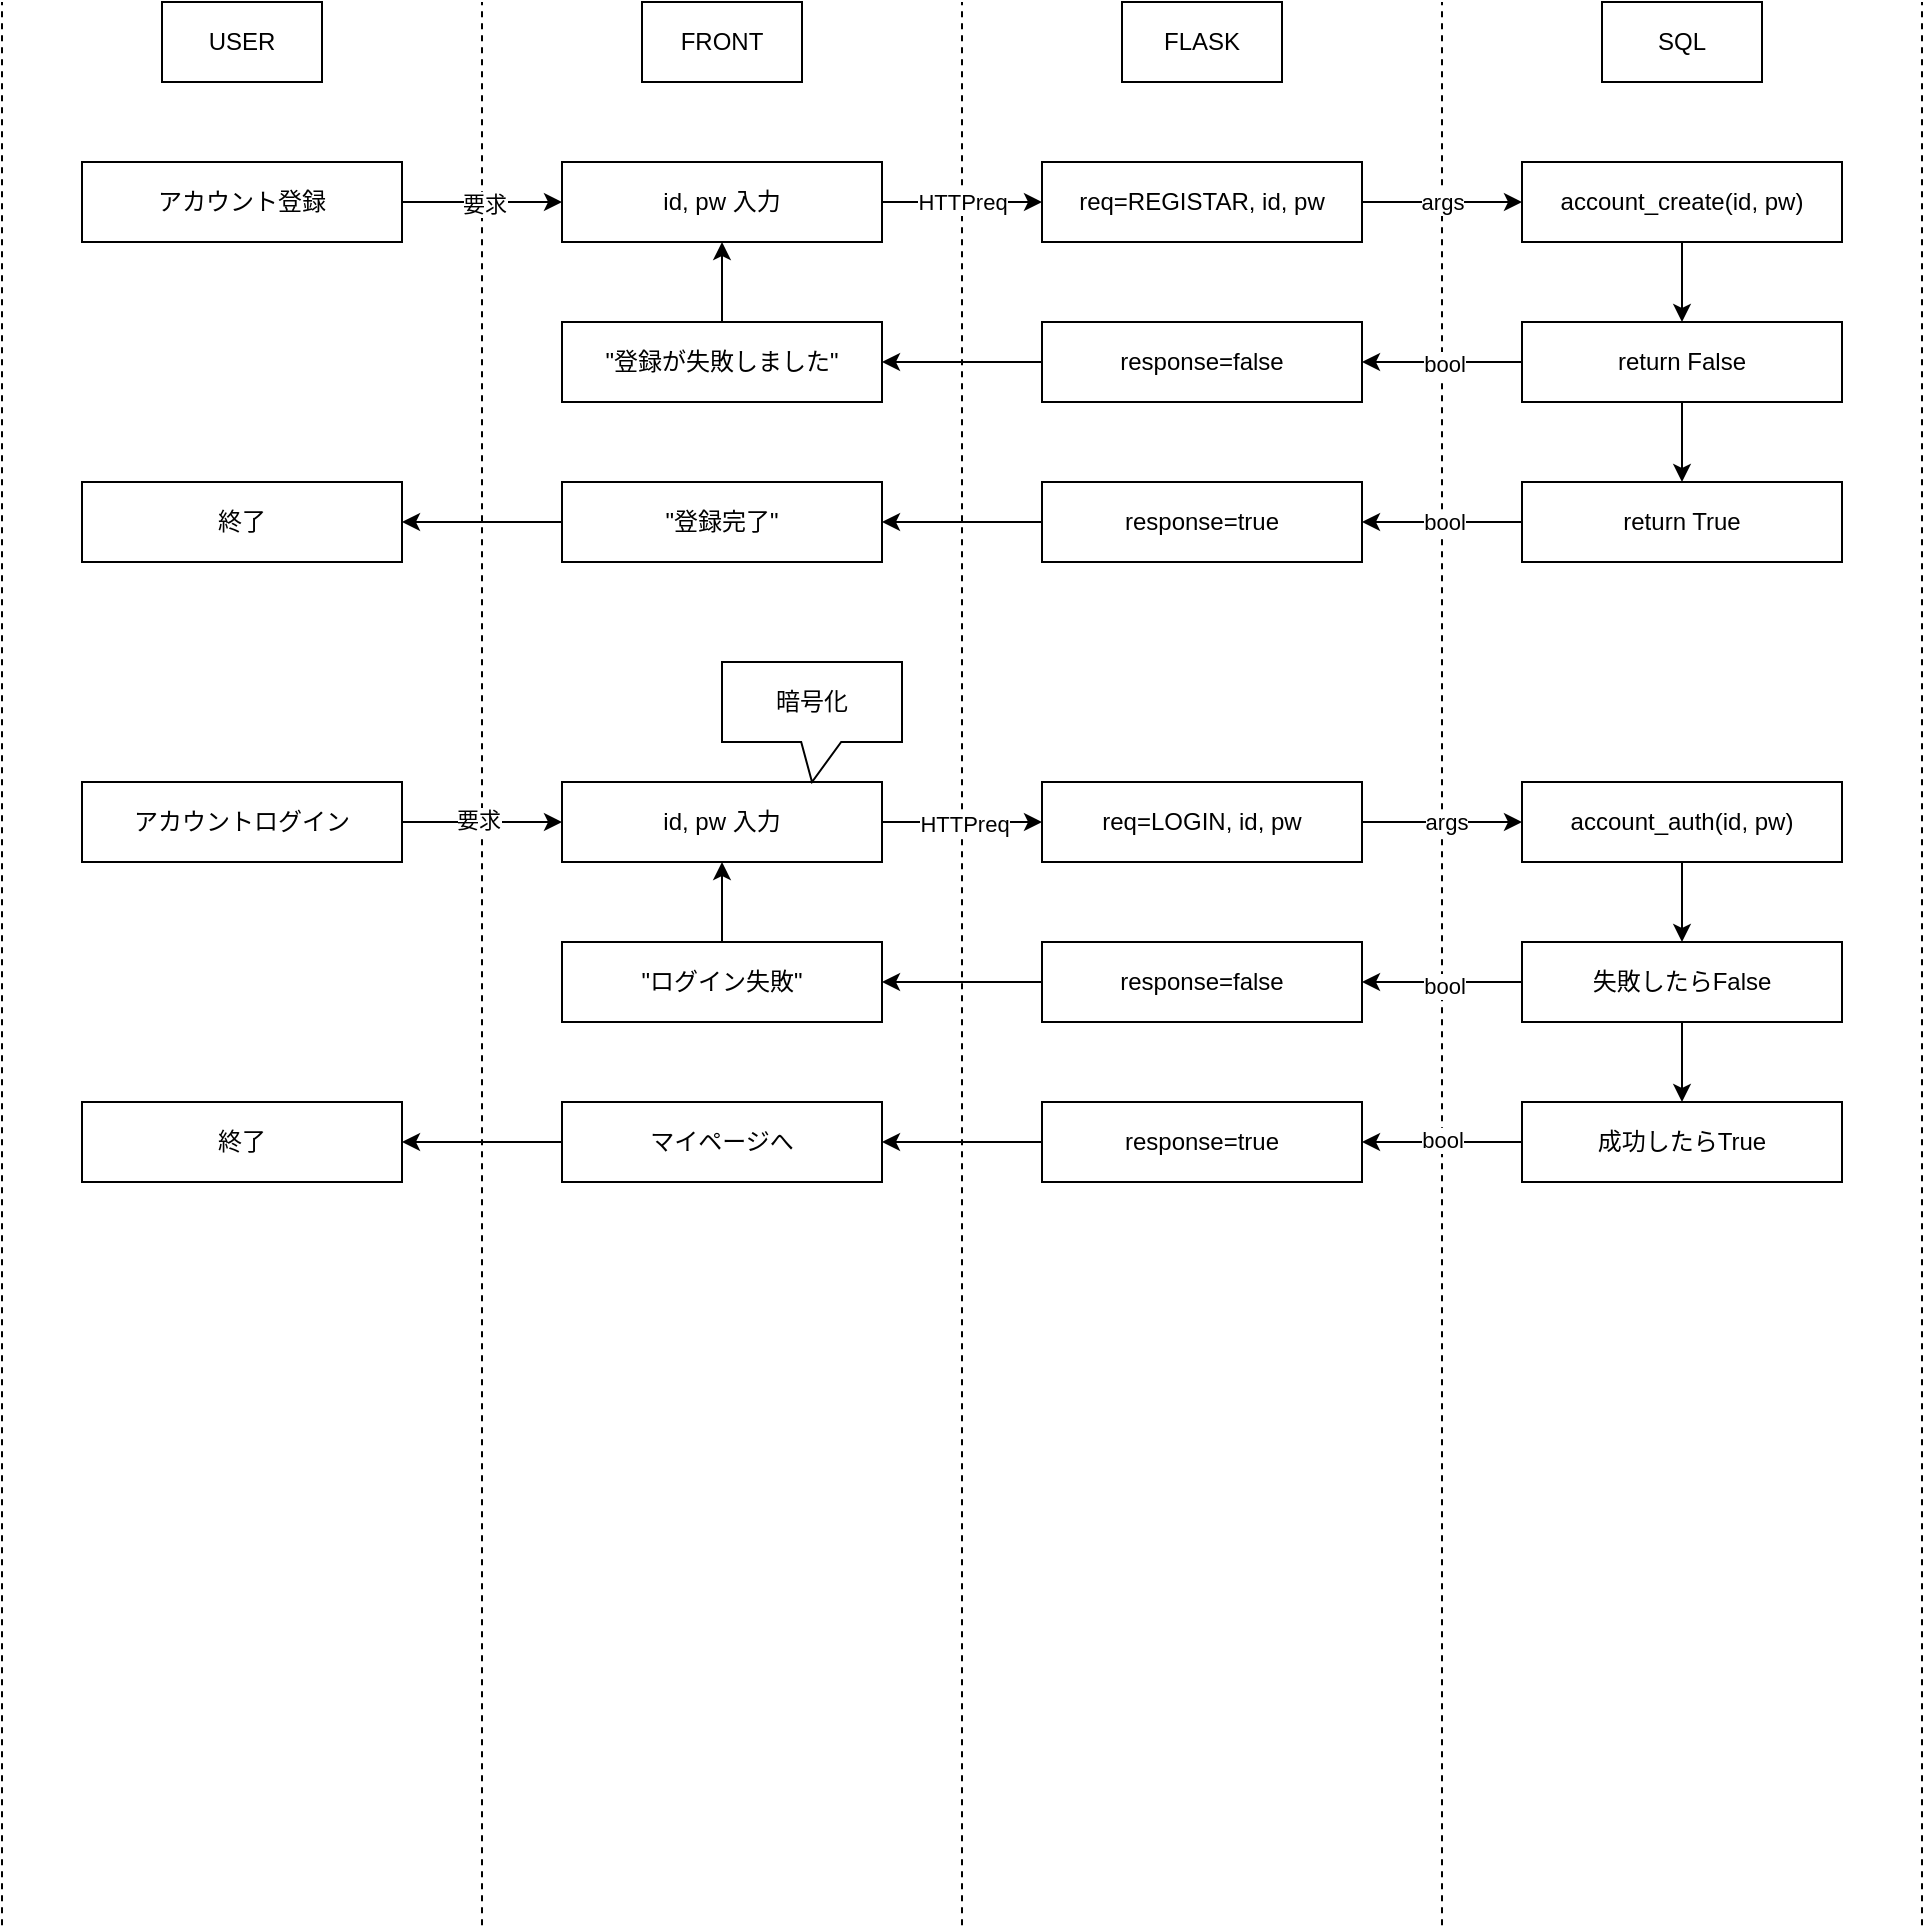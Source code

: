 <mxfile>
    <diagram id="RCrHbyF3RbZd7d3PuhrW" name="ページ1">
        <mxGraphModel dx="909" dy="797" grid="1" gridSize="10" guides="1" tooltips="1" connect="1" arrows="1" fold="1" page="1" pageScale="1" pageWidth="850" pageHeight="1100" math="0" shadow="0">
            <root>
                <mxCell id="0"/>
                <mxCell id="1" parent="0"/>
                <mxCell id="2" value="FRONT" style="rounded=0;whiteSpace=wrap;html=1;" vertex="1" parent="1">
                    <mxGeometry x="320" width="80" height="40" as="geometry"/>
                </mxCell>
                <mxCell id="3" value="" style="endArrow=none;dashed=1;html=1;" edge="1" parent="1">
                    <mxGeometry width="50" height="50" relative="1" as="geometry">
                        <mxPoint x="240" y="961.6" as="sourcePoint"/>
                        <mxPoint x="240" as="targetPoint"/>
                    </mxGeometry>
                </mxCell>
                <mxCell id="4" value="" style="endArrow=none;dashed=1;html=1;" edge="1" parent="1">
                    <mxGeometry width="50" height="50" relative="1" as="geometry">
                        <mxPoint x="480" y="961.6" as="sourcePoint"/>
                        <mxPoint x="480" as="targetPoint"/>
                    </mxGeometry>
                </mxCell>
                <mxCell id="5" value="" style="endArrow=none;dashed=1;html=1;" edge="1" parent="1">
                    <mxGeometry width="50" height="50" relative="1" as="geometry">
                        <mxPoint x="720" y="961.6" as="sourcePoint"/>
                        <mxPoint x="720" as="targetPoint"/>
                    </mxGeometry>
                </mxCell>
                <mxCell id="6" value="FLASK" style="rounded=0;whiteSpace=wrap;html=1;" vertex="1" parent="1">
                    <mxGeometry x="560" width="80" height="40" as="geometry"/>
                </mxCell>
                <mxCell id="7" value="SQL" style="rounded=0;whiteSpace=wrap;html=1;" vertex="1" parent="1">
                    <mxGeometry x="800" width="80" height="40" as="geometry"/>
                </mxCell>
                <mxCell id="8" value="" style="endArrow=none;dashed=1;html=1;" edge="1" parent="1">
                    <mxGeometry width="50" height="50" relative="1" as="geometry">
                        <mxPoint y="961.6" as="sourcePoint"/>
                        <mxPoint as="targetPoint"/>
                    </mxGeometry>
                </mxCell>
                <mxCell id="11" value="" style="endArrow=none;dashed=1;html=1;" edge="1" parent="1">
                    <mxGeometry width="50" height="50" relative="1" as="geometry">
                        <mxPoint x="960" y="961.6" as="sourcePoint"/>
                        <mxPoint x="960" as="targetPoint"/>
                    </mxGeometry>
                </mxCell>
                <mxCell id="12" value="USER" style="rounded=0;whiteSpace=wrap;html=1;" vertex="1" parent="1">
                    <mxGeometry x="80" width="80" height="40" as="geometry"/>
                </mxCell>
                <mxCell id="21" value="" style="edgeStyle=none;html=1;" edge="1" parent="1" source="13" target="18">
                    <mxGeometry relative="1" as="geometry"/>
                </mxCell>
                <mxCell id="26" value="要求" style="edgeLabel;html=1;align=center;verticalAlign=middle;resizable=0;points=[];" vertex="1" connectable="0" parent="21">
                    <mxGeometry x="0.025" y="-1" relative="1" as="geometry">
                        <mxPoint as="offset"/>
                    </mxGeometry>
                </mxCell>
                <mxCell id="13" value="アカウント登録" style="rounded=0;whiteSpace=wrap;html=1;" vertex="1" parent="1">
                    <mxGeometry x="40" y="80" width="160" height="40" as="geometry"/>
                </mxCell>
                <mxCell id="23" value="" style="edgeStyle=none;html=1;" edge="1" parent="1" source="18" target="22">
                    <mxGeometry relative="1" as="geometry"/>
                </mxCell>
                <mxCell id="27" value="HTTPreq" style="edgeLabel;html=1;align=center;verticalAlign=middle;resizable=0;points=[];" vertex="1" connectable="0" parent="23">
                    <mxGeometry y="1" relative="1" as="geometry">
                        <mxPoint y="1" as="offset"/>
                    </mxGeometry>
                </mxCell>
                <mxCell id="18" value="id, pw 入力" style="rounded=0;whiteSpace=wrap;html=1;" vertex="1" parent="1">
                    <mxGeometry x="280" y="80" width="160" height="40" as="geometry"/>
                </mxCell>
                <mxCell id="25" value="" style="edgeStyle=none;html=1;" edge="1" parent="1" source="22" target="24">
                    <mxGeometry relative="1" as="geometry"/>
                </mxCell>
                <mxCell id="47" value="args" style="edgeLabel;html=1;align=center;verticalAlign=middle;resizable=0;points=[];" vertex="1" connectable="0" parent="25">
                    <mxGeometry relative="1" as="geometry">
                        <mxPoint as="offset"/>
                    </mxGeometry>
                </mxCell>
                <mxCell id="22" value="req=REGISTAR, id, pw" style="rounded=0;whiteSpace=wrap;html=1;" vertex="1" parent="1">
                    <mxGeometry x="520" y="80" width="160" height="40" as="geometry"/>
                </mxCell>
                <mxCell id="29" value="" style="edgeStyle=none;html=1;" edge="1" parent="1" source="24" target="28">
                    <mxGeometry relative="1" as="geometry"/>
                </mxCell>
                <mxCell id="24" value="account_create(id, pw)" style="rounded=0;whiteSpace=wrap;html=1;" vertex="1" parent="1">
                    <mxGeometry x="760" y="80" width="160" height="40" as="geometry"/>
                </mxCell>
                <mxCell id="31" value="" style="edgeStyle=none;html=1;" edge="1" parent="1" source="28" target="30">
                    <mxGeometry relative="1" as="geometry"/>
                </mxCell>
                <mxCell id="45" value="bool" style="edgeLabel;html=1;align=center;verticalAlign=middle;resizable=0;points=[];" vertex="1" connectable="0" parent="31">
                    <mxGeometry x="-0.025" y="1" relative="1" as="geometry">
                        <mxPoint as="offset"/>
                    </mxGeometry>
                </mxCell>
                <mxCell id="35" value="" style="edgeStyle=none;html=1;" edge="1" parent="1" source="28" target="34">
                    <mxGeometry relative="1" as="geometry"/>
                </mxCell>
                <mxCell id="28" value="return False" style="rounded=0;whiteSpace=wrap;html=1;" vertex="1" parent="1">
                    <mxGeometry x="760" y="160" width="160" height="40" as="geometry"/>
                </mxCell>
                <mxCell id="33" value="" style="edgeStyle=none;html=1;" edge="1" parent="1" source="30" target="32">
                    <mxGeometry relative="1" as="geometry"/>
                </mxCell>
                <mxCell id="30" value="response=false" style="rounded=0;whiteSpace=wrap;html=1;" vertex="1" parent="1">
                    <mxGeometry x="520" y="160" width="160" height="40" as="geometry"/>
                </mxCell>
                <mxCell id="40" value="" style="edgeStyle=none;html=1;" edge="1" parent="1" source="32" target="18">
                    <mxGeometry relative="1" as="geometry"/>
                </mxCell>
                <mxCell id="32" value="&quot;登録が失敗しました&quot;" style="rounded=0;whiteSpace=wrap;html=1;" vertex="1" parent="1">
                    <mxGeometry x="280" y="160" width="160" height="40" as="geometry"/>
                </mxCell>
                <mxCell id="37" value="" style="edgeStyle=none;html=1;" edge="1" parent="1" source="34" target="36">
                    <mxGeometry relative="1" as="geometry"/>
                </mxCell>
                <mxCell id="46" value="bool" style="edgeLabel;html=1;align=center;verticalAlign=middle;resizable=0;points=[];" vertex="1" connectable="0" parent="37">
                    <mxGeometry x="-0.025" relative="1" as="geometry">
                        <mxPoint as="offset"/>
                    </mxGeometry>
                </mxCell>
                <mxCell id="34" value="return True" style="rounded=0;whiteSpace=wrap;html=1;" vertex="1" parent="1">
                    <mxGeometry x="760" y="240" width="160" height="40" as="geometry"/>
                </mxCell>
                <mxCell id="39" value="" style="edgeStyle=none;html=1;" edge="1" parent="1" source="36" target="38">
                    <mxGeometry relative="1" as="geometry"/>
                </mxCell>
                <mxCell id="36" value="response=true" style="rounded=0;whiteSpace=wrap;html=1;" vertex="1" parent="1">
                    <mxGeometry x="520" y="240" width="160" height="40" as="geometry"/>
                </mxCell>
                <mxCell id="42" value="" style="edgeStyle=none;html=1;" edge="1" parent="1" source="38" target="41">
                    <mxGeometry relative="1" as="geometry"/>
                </mxCell>
                <mxCell id="38" value="&quot;登録完了&quot;" style="rounded=0;whiteSpace=wrap;html=1;" vertex="1" parent="1">
                    <mxGeometry x="280" y="240" width="160" height="40" as="geometry"/>
                </mxCell>
                <mxCell id="41" value="終了" style="rounded=0;whiteSpace=wrap;html=1;" vertex="1" parent="1">
                    <mxGeometry x="40" y="240" width="160" height="40" as="geometry"/>
                </mxCell>
                <mxCell id="50" value="" style="edgeStyle=none;html=1;" edge="1" parent="1" source="48" target="49">
                    <mxGeometry relative="1" as="geometry"/>
                </mxCell>
                <mxCell id="57" value="要求" style="edgeLabel;html=1;align=center;verticalAlign=middle;resizable=0;points=[];" vertex="1" connectable="0" parent="50">
                    <mxGeometry x="-0.05" y="1" relative="1" as="geometry">
                        <mxPoint as="offset"/>
                    </mxGeometry>
                </mxCell>
                <mxCell id="48" value="アカウントログイン" style="rounded=0;whiteSpace=wrap;html=1;" vertex="1" parent="1">
                    <mxGeometry x="40" y="390" width="160" height="40" as="geometry"/>
                </mxCell>
                <mxCell id="52" value="" style="edgeStyle=none;html=1;" edge="1" parent="1" source="49" target="51">
                    <mxGeometry relative="1" as="geometry"/>
                </mxCell>
                <mxCell id="56" value="HTTPreq" style="edgeLabel;html=1;align=center;verticalAlign=middle;resizable=0;points=[];" vertex="1" connectable="0" parent="52">
                    <mxGeometry x="0.025" y="-1" relative="1" as="geometry">
                        <mxPoint as="offset"/>
                    </mxGeometry>
                </mxCell>
                <mxCell id="49" value="id, pw 入力" style="rounded=0;whiteSpace=wrap;html=1;" vertex="1" parent="1">
                    <mxGeometry x="280" y="390" width="160" height="40" as="geometry"/>
                </mxCell>
                <mxCell id="54" value="" style="edgeStyle=none;html=1;" edge="1" parent="1" source="51" target="53">
                    <mxGeometry relative="1" as="geometry"/>
                </mxCell>
                <mxCell id="55" value="args" style="edgeLabel;html=1;align=center;verticalAlign=middle;resizable=0;points=[];" vertex="1" connectable="0" parent="54">
                    <mxGeometry x="0.05" relative="1" as="geometry">
                        <mxPoint as="offset"/>
                    </mxGeometry>
                </mxCell>
                <mxCell id="51" value="req=LOGIN, id, pw" style="rounded=0;whiteSpace=wrap;html=1;" vertex="1" parent="1">
                    <mxGeometry x="520" y="390" width="160" height="40" as="geometry"/>
                </mxCell>
                <mxCell id="63" value="" style="edgeStyle=none;html=1;" edge="1" parent="1" source="53" target="61">
                    <mxGeometry relative="1" as="geometry"/>
                </mxCell>
                <mxCell id="53" value="account_auth(id, pw)" style="rounded=0;whiteSpace=wrap;html=1;" vertex="1" parent="1">
                    <mxGeometry x="760" y="390" width="160" height="40" as="geometry"/>
                </mxCell>
                <mxCell id="67" value="" style="edgeStyle=none;html=1;" edge="1" parent="1" source="58" target="49">
                    <mxGeometry relative="1" as="geometry"/>
                </mxCell>
                <mxCell id="58" value="&quot;ログイン失敗&quot;" style="rounded=0;whiteSpace=wrap;html=1;" vertex="1" parent="1">
                    <mxGeometry x="280" y="470" width="160" height="40" as="geometry"/>
                </mxCell>
                <mxCell id="73" value="" style="edgeStyle=none;html=1;" edge="1" parent="1" source="59" target="72">
                    <mxGeometry relative="1" as="geometry"/>
                </mxCell>
                <mxCell id="59" value="マイページへ" style="rounded=0;whiteSpace=wrap;html=1;" vertex="1" parent="1">
                    <mxGeometry x="280" y="550" width="160" height="40" as="geometry"/>
                </mxCell>
                <mxCell id="66" value="" style="edgeStyle=none;html=1;" edge="1" parent="1" source="60" target="58">
                    <mxGeometry relative="1" as="geometry"/>
                </mxCell>
                <mxCell id="60" value="response=false" style="rounded=0;whiteSpace=wrap;html=1;" vertex="1" parent="1">
                    <mxGeometry x="520" y="470" width="160" height="40" as="geometry"/>
                </mxCell>
                <mxCell id="64" value="" style="edgeStyle=none;html=1;" edge="1" parent="1" source="61" target="62">
                    <mxGeometry relative="1" as="geometry"/>
                </mxCell>
                <mxCell id="65" value="" style="edgeStyle=none;html=1;" edge="1" parent="1" source="61" target="60">
                    <mxGeometry relative="1" as="geometry"/>
                </mxCell>
                <mxCell id="74" value="bool" style="edgeLabel;html=1;align=center;verticalAlign=middle;resizable=0;points=[];" vertex="1" connectable="0" parent="65">
                    <mxGeometry x="-0.025" y="2" relative="1" as="geometry">
                        <mxPoint as="offset"/>
                    </mxGeometry>
                </mxCell>
                <mxCell id="61" value="失敗したらFalse" style="rounded=0;whiteSpace=wrap;html=1;" vertex="1" parent="1">
                    <mxGeometry x="760" y="470" width="160" height="40" as="geometry"/>
                </mxCell>
                <mxCell id="70" value="" style="edgeStyle=none;html=1;" edge="1" parent="1" source="62" target="69">
                    <mxGeometry relative="1" as="geometry"/>
                </mxCell>
                <mxCell id="75" value="bool" style="edgeLabel;html=1;align=center;verticalAlign=middle;resizable=0;points=[];" vertex="1" connectable="0" parent="70">
                    <mxGeometry y="-1" relative="1" as="geometry">
                        <mxPoint as="offset"/>
                    </mxGeometry>
                </mxCell>
                <mxCell id="62" value="成功したらTrue" style="rounded=0;whiteSpace=wrap;html=1;" vertex="1" parent="1">
                    <mxGeometry x="760" y="550" width="160" height="40" as="geometry"/>
                </mxCell>
                <mxCell id="71" value="" style="edgeStyle=none;html=1;" edge="1" parent="1" source="69" target="59">
                    <mxGeometry relative="1" as="geometry"/>
                </mxCell>
                <mxCell id="69" value="response=true" style="rounded=0;whiteSpace=wrap;html=1;" vertex="1" parent="1">
                    <mxGeometry x="520" y="550" width="160" height="40" as="geometry"/>
                </mxCell>
                <mxCell id="72" value="終了" style="rounded=0;whiteSpace=wrap;html=1;" vertex="1" parent="1">
                    <mxGeometry x="40" y="550" width="160" height="40" as="geometry"/>
                </mxCell>
                <mxCell id="76" value="暗号化" style="shape=callout;whiteSpace=wrap;html=1;perimeter=calloutPerimeter;size=20;position=0.44;" vertex="1" parent="1">
                    <mxGeometry x="360" y="330" width="90" height="60" as="geometry"/>
                </mxCell>
            </root>
        </mxGraphModel>
    </diagram>
</mxfile>